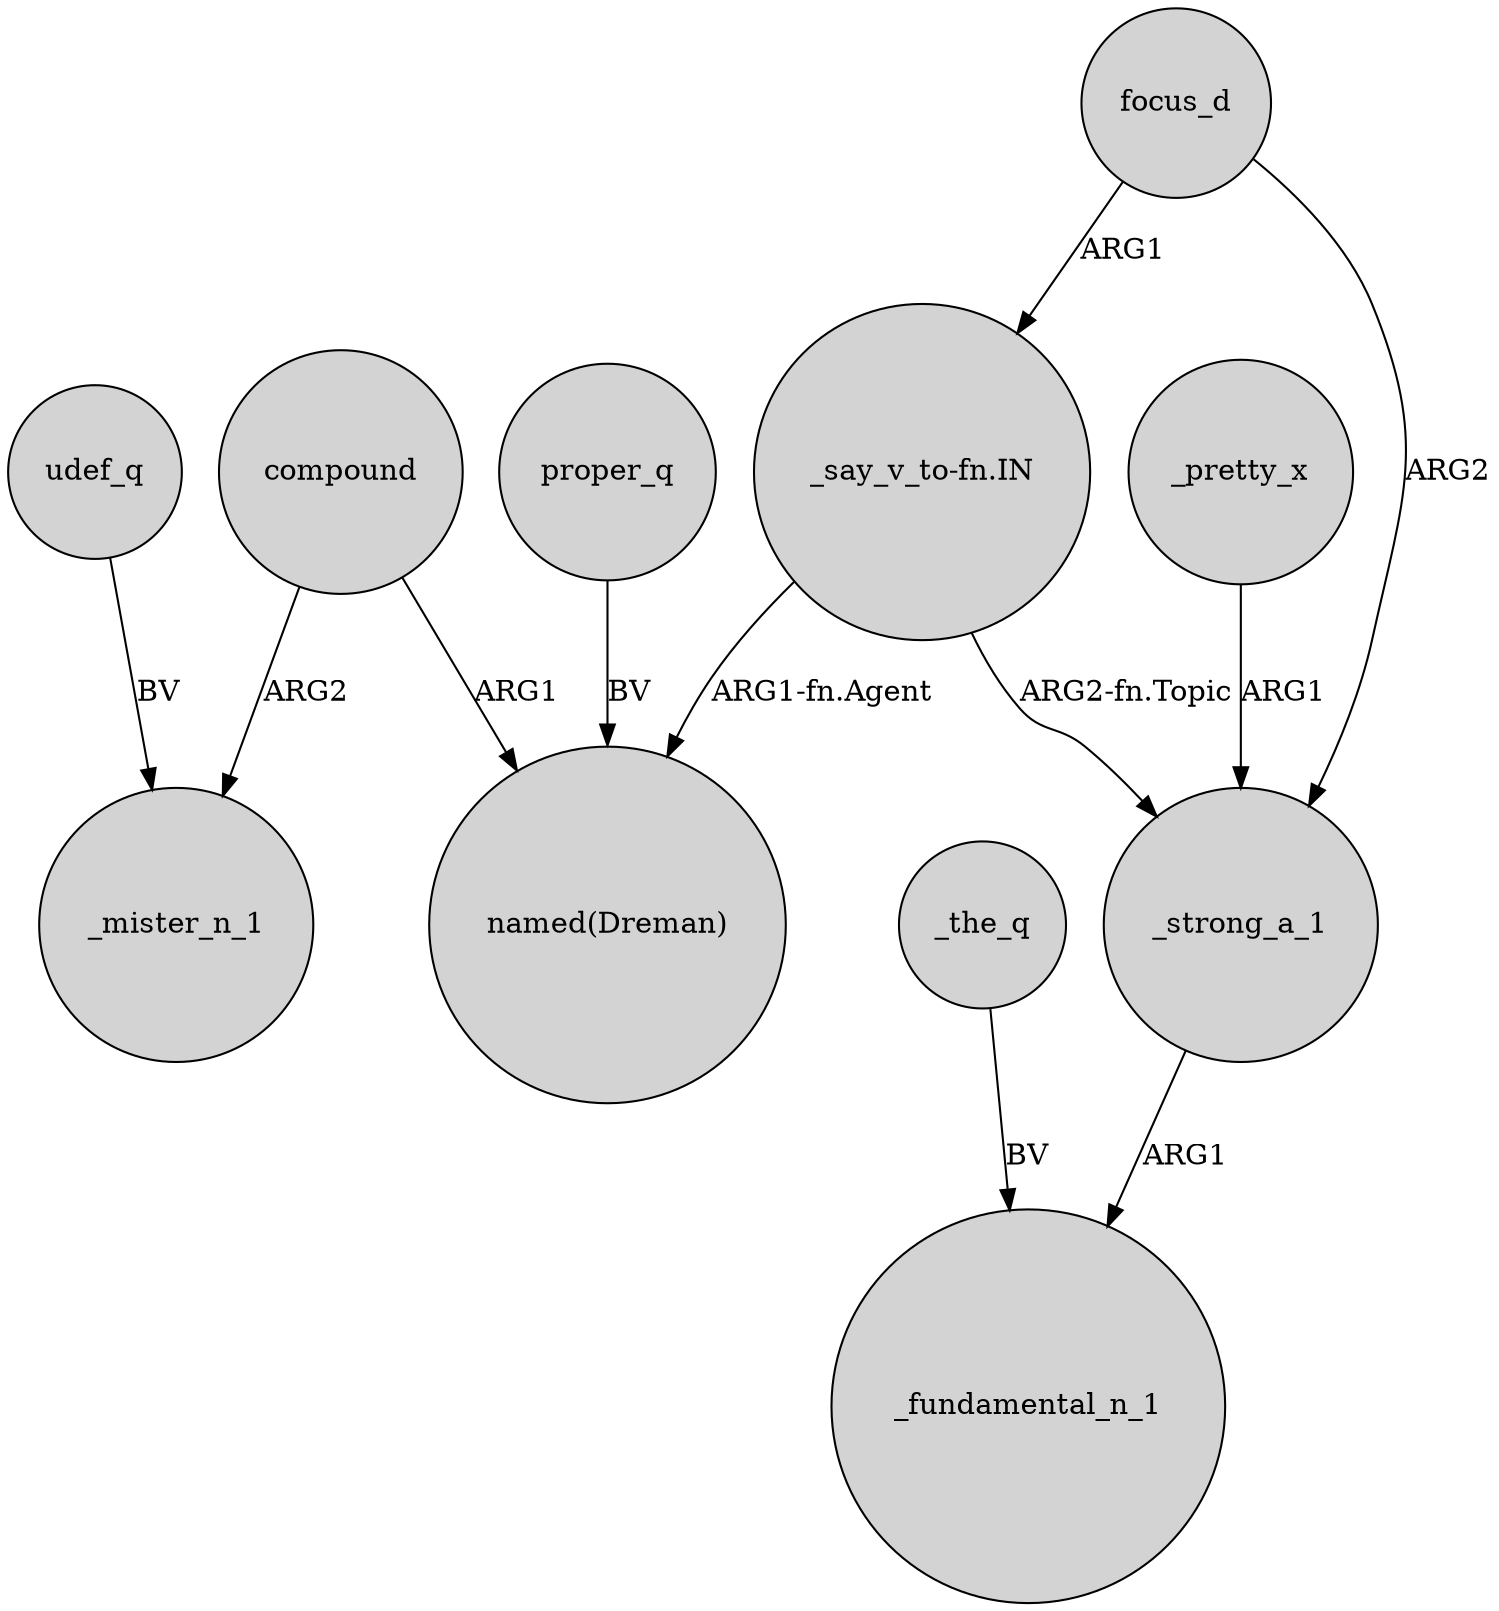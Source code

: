 digraph {
	node [shape=circle style=filled]
	"_say_v_to-fn.IN" -> "named(Dreman)" [label="ARG1-fn.Agent"]
	_strong_a_1 -> _fundamental_n_1 [label=ARG1]
	focus_d -> _strong_a_1 [label=ARG2]
	udef_q -> _mister_n_1 [label=BV]
	_pretty_x -> _strong_a_1 [label=ARG1]
	compound -> "named(Dreman)" [label=ARG1]
	_the_q -> _fundamental_n_1 [label=BV]
	"_say_v_to-fn.IN" -> _strong_a_1 [label="ARG2-fn.Topic"]
	compound -> _mister_n_1 [label=ARG2]
	proper_q -> "named(Dreman)" [label=BV]
	focus_d -> "_say_v_to-fn.IN" [label=ARG1]
}
